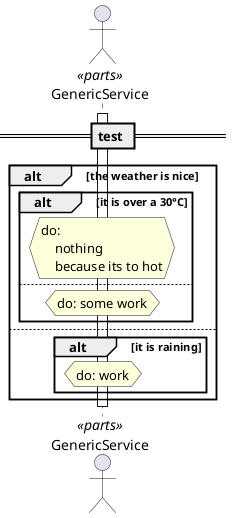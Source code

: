 @startuml If

== test ==

actor "GenericService" as GenericService <<parts>>

activate GenericService
alt the weather is nice
    alt it is over a 30°C
        hnote over GenericService
        do:
            nothing
            because its to hot
        end hnote
    else
        hnote over GenericService
        do: some work
        end hnote
    end
else
    alt it is raining
        hnote over GenericService
        do: work
        end hnote
    end
end

deactivate GenericService

@enduml
